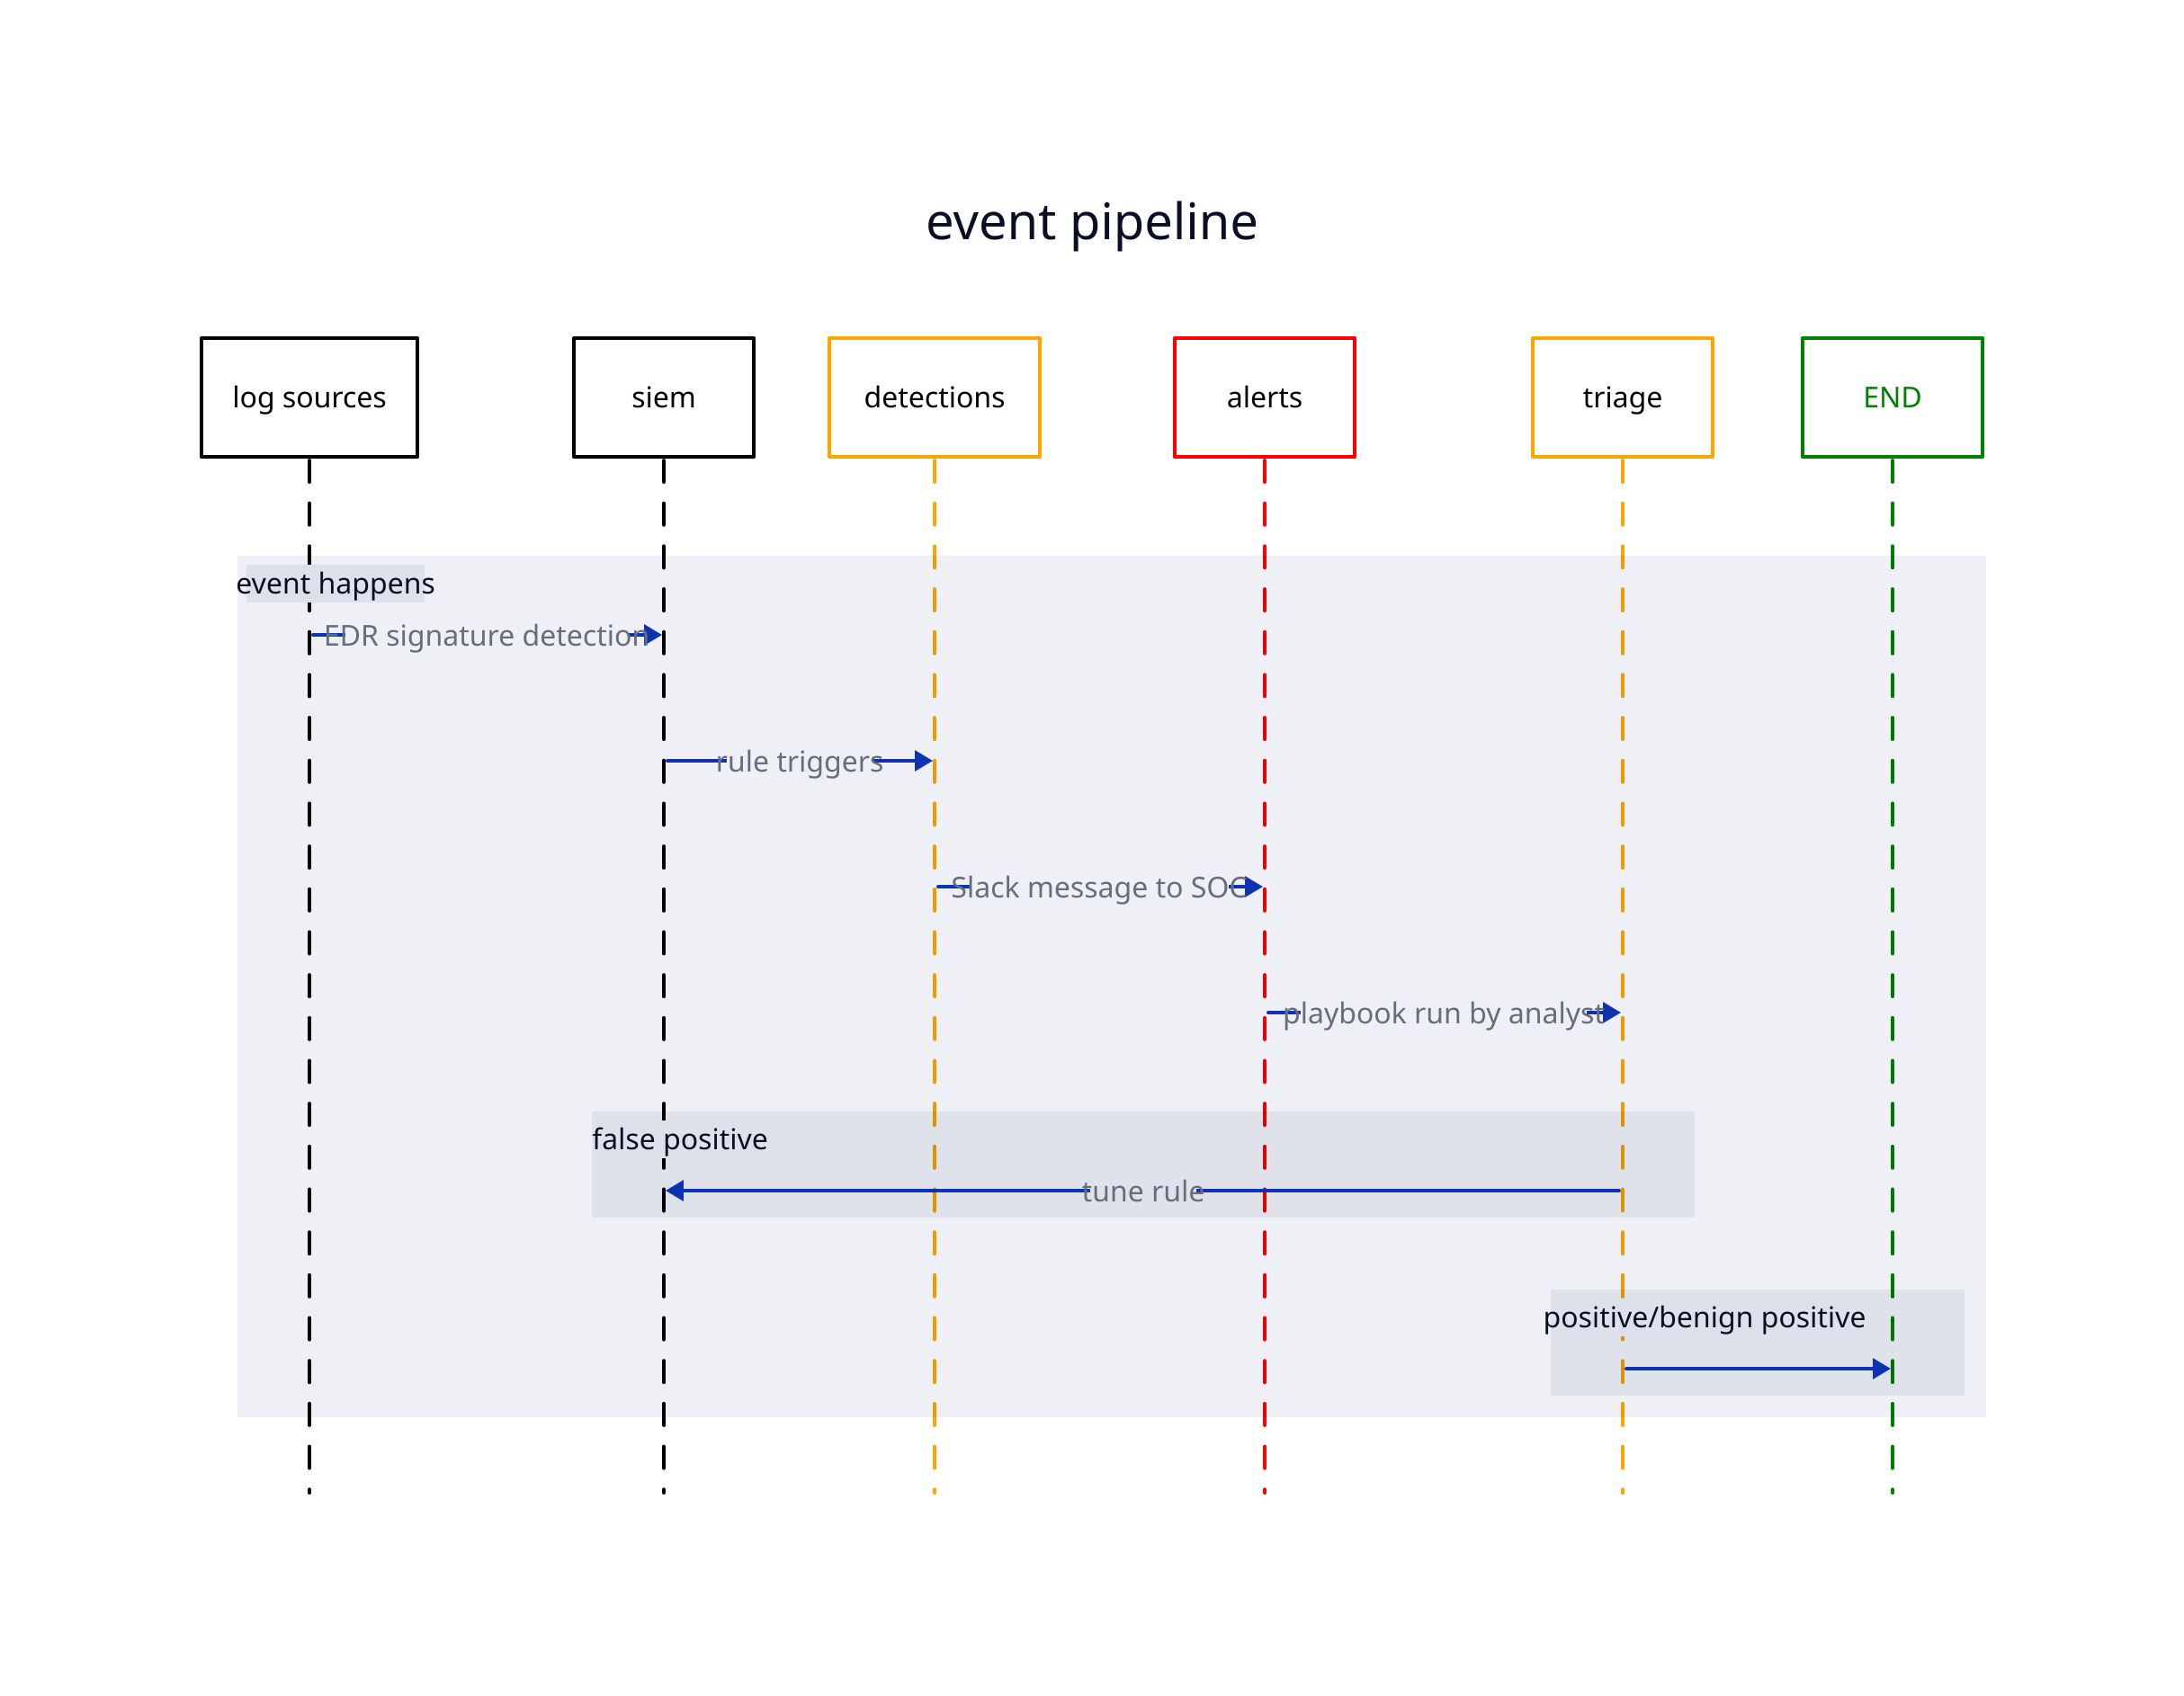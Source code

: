 vars: {
  d2-config: {
    layout-engine: elk
    # Terminal theme code
  }
}
direction: down

event pipeline: {
  shape: sequence_diagram
  "log sources".style: {
    stroke: black
    font-color: black
    fill: white
   }
  "siem".style: {
    stroke: black
    font-color: black
    fill: white
   }
  "detections".style: {
    stroke: orange
    font-color: black
    fill: white
   }
  "alerts".style: {
    stroke: red
    font-color: black
    fill: white
   }
  "triage".style: {
    stroke: orange
    font-color: black
    fill: white
   }
  END.style: {
    stroke: green
    font-color: green
    fill: white
   }
  event happens: {
    "log sources" -> "siem": EDR signature detection
    "siem" -> "detections": rule triggers 
    "detections" -> "alerts": Slack message to SOC
    "alerts" -> "triage": playbook run by analyst
    outcome bad: false positive {
      triage -> siem: tune rule
    }
    outcome good: positive/benign positive {
      triage -> END
    }
  }
  }
